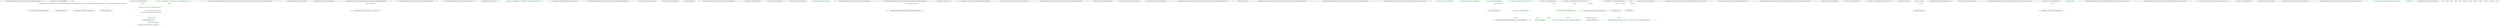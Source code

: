 digraph  {
n0 [cluster="RestSharp.IntegrationTests.MultipartFormDataTests.MultipartFormDataAsync()", label="Entry RestSharp.IntegrationTests.MultipartFormDataTests.MultipartFormDataAsync()", span="10-10"];
n1 [cluster="RestSharp.IntegrationTests.MultipartFormDataTests.MultipartFormDataAsync()", label="string baseUrl = ''http://localhost:8888/''", span="12-12"];
n2 [cluster="RestSharp.IntegrationTests.MultipartFormDataTests.MultipartFormDataAsync()", label="SimpleServer.Create(baseUrl, EchoHandler)", span="14-14"];
n3 [cluster="RestSharp.IntegrationTests.MultipartFormDataTests.MultipartFormDataAsync()", label="var client = new RestClient(baseUrl)", span="16-16"];
n10 [cluster="RestSharp.IntegrationTests.Helpers.SimpleServer.Create(string, System.Action<System.Net.HttpListenerContext>, System.Net.AuthenticationSchemes)", label="Entry RestSharp.IntegrationTests.Helpers.SimpleServer.Create(string, System.Action<System.Net.HttpListenerContext>, System.Net.AuthenticationSchemes)", span="12-12"];
d4 [cluster="RestSharp.IntegrationTests.MultipartFormDataTests.MultipartFormDataAsync()", color=green, community=0, label="var request = new RestRequest(''/'', Method.POST) { AlwaysMultipartFormData = true }", prediction=0, span="17-17"];
d6 [cluster="RestSharp.IntegrationTests.MultipartFormDataTests.MultipartFormDataAsync()", color=green, community=0, label="client.ExecuteAsync(request, (restResponse, handle) =>\r\n                {\r\n                    Console.WriteLine(restResponse.Content);\r\n                    \\nAssert.True(restResponse.Content == Expected);\r\n                })", prediction=0, span="21-25"];
n11 [cluster="RestSharp.RestClient.RestClient(string)", label="Entry RestSharp.RestClient.RestClient(string)", span="78-78"];
n7 [cluster="RestSharp.IntegrationTests.MultipartFormDataTests.MultipartFormDataAsync()", label="AddParameters(request)", span="21-21"];
n12 [cluster="RestSharp.RestRequest.RestRequest(string)", label="Entry RestSharp.RestRequest.RestRequest(string)", span="87-87"];
n13 [cluster="RestSharp.IntegrationTests.MultipartFormDataTests.AddParameters(RestSharp.RestRequest)", label="Entry RestSharp.IntegrationTests.MultipartFormDataTests.AddParameters(RestSharp.RestRequest)", span="54-54"];
n9 [cluster="RestSharp.IntegrationTests.MultipartFormDataTests.MultipartFormDataAsync()", label="Exit RestSharp.IntegrationTests.MultipartFormDataTests.MultipartFormDataAsync()", span="10-10"];
n15 [cluster="lambda expression", label="Entry lambda expression", span="23-27"];
d10 [cluster="RestSharp.RestRequest.RestRequest(string, RestSharp.Method)", label="Entry RestSharp.RestRequest.RestRequest(string, RestSharp.Method)", span="95-95"];
n35 [cluster="RestSharp.IntegrationTests.MultipartFormDataTests.AddParameters(RestSharp.RestRequest)", label="request.AddParameter(''foo'', ''bar'')", span="56-56"];
n36 [cluster="RestSharp.IntegrationTests.MultipartFormDataTests.AddParameters(RestSharp.RestRequest)", label="request.AddParameter(''a name with spaces'', ''somedata'')", span="57-57"];
d23 [cluster="RestSharp.IntegrationTests.MultipartFormDataTests.MultipartFormData()", color=green, community=0, label="var request = new RestRequest(''/'', Method.POST) { AlwaysMultipartFormData = true }", prediction=2, span="38-38"];
n38 [cluster="RestSharp.RestRequest.AddParameter(string, object)", label="Entry RestSharp.RestRequest.AddParameter(string, object)", span="368-368"];
n37 [cluster="RestSharp.IntegrationTests.MultipartFormDataTests.AddParameters(RestSharp.RestRequest)", label="Exit RestSharp.IntegrationTests.MultipartFormDataTests.AddParameters(RestSharp.RestRequest)", span="54-54"];
n16 [cluster="lambda expression", label="Console.WriteLine(restResponse.Content)", span="25-25"];
d15 [cluster="lambda expression", color=green, community=0, label="Assert.True(restResponse.Content == Expected)", prediction=3, span="24-24"];
n19 [cluster="System.Console.WriteLine(string)", label="Entry System.Console.WriteLine(string)", span="0-0"];
n18 [cluster="lambda expression", label="Exit lambda expression", span="23-27"];
n21 [cluster="RestSharp.IntegrationTests.MultipartFormDataTests.MultipartFormData()", label="Entry RestSharp.IntegrationTests.MultipartFormDataTests.MultipartFormData()", span="32-32"];
n22 [cluster="RestSharp.IntegrationTests.MultipartFormDataTests.MultipartFormData()", label="string baseUrl = ''http://localhost:8888/''", span="35-35"];
n23 [cluster="RestSharp.IntegrationTests.MultipartFormDataTests.MultipartFormData()", label="SimpleServer.Create(baseUrl, EchoHandler)", span="37-37"];
n24 [cluster="RestSharp.IntegrationTests.MultipartFormDataTests.MultipartFormData()", label="var client = new RestClient(baseUrl)", span="39-39"];
n29 [cluster="RestSharp.IntegrationTests.MultipartFormDataTests.MultipartFormData()", label="var response = client.Execute(request)", span="46-46"];
n28 [cluster="RestSharp.IntegrationTests.MultipartFormDataTests.MultipartFormData()", label="AddParameters(request)", span="44-44"];
d26 [cluster="RestSharp.IntegrationTests.MultipartFormDataTests.MultipartFormData()", color=green, community=0, label="Assert.Equal(Expected, response.Content)", prediction=4, span="46-46"];
n32 [cluster="RestSharp.IntegrationTests.MultipartFormDataTests.MultipartFormData()", label="Exit RestSharp.IntegrationTests.MultipartFormDataTests.MultipartFormData()", span="32-32"];
n39 [cluster="RestSharp.IntegrationTests.MultipartFormDataTests.EchoHandler(System.Net.HttpListenerContext)", label="Entry RestSharp.IntegrationTests.MultipartFormDataTests.EchoHandler(System.Net.HttpListenerContext)", span="72-72"];
n40 [cluster="RestSharp.IntegrationTests.MultipartFormDataTests.EchoHandler(System.Net.HttpListenerContext)", label="obj.Response.StatusCode = 200", span="74-74"];
n41 [cluster="RestSharp.IntegrationTests.MultipartFormDataTests.EchoHandler(System.Net.HttpListenerContext)", label="var streamReader = new System.IO.StreamReader(obj.Request.InputStream)", span="76-76"];
n42 [cluster="RestSharp.IntegrationTests.MultipartFormDataTests.EchoHandler(System.Net.HttpListenerContext)", label="obj.Response.OutputStream.WriteStringUtf8(streamReader.ReadToEnd())", span="78-78"];
n44 [cluster="System.IO.StreamReader.StreamReader(System.IO.Stream)", label="Entry System.IO.StreamReader.StreamReader(System.IO.Stream)", span="0-0"];
n43 [cluster="RestSharp.IntegrationTests.MultipartFormDataTests.EchoHandler(System.Net.HttpListenerContext)", label="Exit RestSharp.IntegrationTests.MultipartFormDataTests.EchoHandler(System.Net.HttpListenerContext)", span="72-72"];
n45 [cluster="System.IO.StreamReader.ReadToEnd()", label="Entry System.IO.StreamReader.ReadToEnd()", span="0-0"];
n46 [cluster="System.IO.Stream.WriteStringUtf8(string)", label="Entry System.IO.Stream.WriteStringUtf8(string)", span="7-7"];
m0_39 [cluster="System.Threading.WaitHandle.WaitOne()", file="NonProtocolExceptionHandlingTests.cs", label="Entry System.Threading.WaitHandle.WaitOne()", span="0-0"];
m0_58 [cluster="RestSharp.IntegrationTests.NonProtocolExceptionHandlingTests.TimeoutHandler(System.Net.HttpListenerContext)", file="NonProtocolExceptionHandlingTests.cs", label="Entry RestSharp.IntegrationTests.NonProtocolExceptionHandlingTests.TimeoutHandler(System.Net.HttpListenerContext)", span="104-104"];
m0_59 [cluster="RestSharp.IntegrationTests.NonProtocolExceptionHandlingTests.TimeoutHandler(System.Net.HttpListenerContext)", file="NonProtocolExceptionHandlingTests.cs", label="Thread.Sleep(101000)", span="106-106"];
m0_60 [cluster="RestSharp.IntegrationTests.NonProtocolExceptionHandlingTests.TimeoutHandler(System.Net.HttpListenerContext)", file="NonProtocolExceptionHandlingTests.cs", label="Exit RestSharp.IntegrationTests.NonProtocolExceptionHandlingTests.TimeoutHandler(System.Net.HttpListenerContext)", span="104-104"];
m0_38 [cluster="RestSharp.IRestClient.ExecuteAsync(RestSharp.IRestRequest, System.Action<RestSharp.IRestResponse>)", file="NonProtocolExceptionHandlingTests.cs", label="Entry RestSharp.IRestClient.ExecuteAsync(RestSharp.IRestRequest, System.Action<RestSharp.IRestResponse>)", span="16-16"];
m0_10 [cluster="RestSharp.IntegrationTests.NonProtocolExceptionHandlingTests.Handles_Server_Timeout_Error()", file="NonProtocolExceptionHandlingTests.cs", label="Entry RestSharp.IntegrationTests.NonProtocolExceptionHandlingTests.Handles_Server_Timeout_Error()", span="29-29"];
m0_11 [cluster="RestSharp.IntegrationTests.NonProtocolExceptionHandlingTests.Handles_Server_Timeout_Error()", color=green, community=0, file="NonProtocolExceptionHandlingTests.cs", label="string baseUrl = ''http://localhost:8888/''", prediction=5, span="31-31"];
m0_12 [cluster="RestSharp.IntegrationTests.NonProtocolExceptionHandlingTests.Handles_Server_Timeout_Error()", color=green, community=0, file="NonProtocolExceptionHandlingTests.cs", label="SimpleServer.Create(baseUrl, TimeoutHandler)", prediction=6, span="33-33"];
m0_13 [cluster="RestSharp.IntegrationTests.NonProtocolExceptionHandlingTests.Handles_Server_Timeout_Error()", color=green, community=0, file="NonProtocolExceptionHandlingTests.cs", label="var client = new RestClient(baseUrl)", prediction=7, span="35-35"];
m0_14 [cluster="RestSharp.IntegrationTests.NonProtocolExceptionHandlingTests.Handles_Server_Timeout_Error()", color=green, community=0, file="NonProtocolExceptionHandlingTests.cs", label="var request = new RestRequest(''404'') { Timeout = 500 }", prediction=8, span="36-36"];
m0_15 [cluster="RestSharp.IntegrationTests.NonProtocolExceptionHandlingTests.Handles_Server_Timeout_Error()", color=green, community=0, file="NonProtocolExceptionHandlingTests.cs", label="var response = client.Execute(request)", prediction=9, span="37-37"];
m0_16 [cluster="RestSharp.IntegrationTests.NonProtocolExceptionHandlingTests.Handles_Server_Timeout_Error()", file="NonProtocolExceptionHandlingTests.cs", label="Assert.NotNull(response.ErrorException)", span="39-39"];
m0_17 [cluster="RestSharp.IntegrationTests.NonProtocolExceptionHandlingTests.Handles_Server_Timeout_Error()", file="NonProtocolExceptionHandlingTests.cs", label="Assert.IsAssignableFrom(typeof(WebException), response.ErrorException)", span="40-40"];
m0_32 [cluster="RestSharp.IntegrationTests.NonProtocolExceptionHandlingTests.Handles_Server_Timeout_Error_Async()", color=green, community=0, file="NonProtocolExceptionHandlingTests.cs", label="Assert.NotNull(response)", prediction=9, span="69-69"];
m0_19 [cluster="RestSharp.IntegrationTests.NonProtocolExceptionHandlingTests.Handles_Server_Timeout_Error()", file="NonProtocolExceptionHandlingTests.cs", label="Exit RestSharp.IntegrationTests.NonProtocolExceptionHandlingTests.Handles_Server_Timeout_Error()", span="29-29"];
m0_37 [cluster="System.Threading.ManualResetEvent.ManualResetEvent(bool)", file="NonProtocolExceptionHandlingTests.cs", label="Entry System.Threading.ManualResetEvent.ManualResetEvent(bool)", span="0-0"];
m0_45 [cluster="RestSharp.IntegrationTests.NonProtocolExceptionHandlingTests.Handles_Server_Timeout_Error_With_Deserializer()", file="NonProtocolExceptionHandlingTests.cs", label="Entry RestSharp.IntegrationTests.NonProtocolExceptionHandlingTests.Handles_Server_Timeout_Error_With_Deserializer()", span="82-82"];
m0_46 [cluster="RestSharp.IntegrationTests.NonProtocolExceptionHandlingTests.Handles_Server_Timeout_Error_With_Deserializer()", file="NonProtocolExceptionHandlingTests.cs", label="string baseUrl = ''http://localhost:8888/''", span="84-84"];
m0_47 [cluster="RestSharp.IntegrationTests.NonProtocolExceptionHandlingTests.Handles_Server_Timeout_Error_Async()", color=green, community=0, file="NonProtocolExceptionHandlingTests.cs", label="Assert.Equal(response.ResponseStatus, ResponseStatus.TimedOut)", prediction=9, span="103-103"];
m0_48 [cluster="RestSharp.IntegrationTests.NonProtocolExceptionHandlingTests.Handles_Server_Timeout_Error_With_Deserializer()", file="NonProtocolExceptionHandlingTests.cs", label="var client = new RestClient(baseUrl)", span="88-88"];
m0_49 [cluster="RestSharp.IntegrationTests.NonProtocolExceptionHandlingTests.Handles_Server_Timeout_Error_With_Deserializer()", file="NonProtocolExceptionHandlingTests.cs", label="var request = new RestRequest(''404'') { Timeout = 500 }", span="89-89"];
m0_50 [cluster="RestSharp.IntegrationTests.NonProtocolExceptionHandlingTests.Handles_Server_Timeout_Error_With_Deserializer()", file="NonProtocolExceptionHandlingTests.cs", label="var response = client.Execute<Response>(request)", span="90-90"];
m0_51 [cluster="RestSharp.IntegrationTests.NonProtocolExceptionHandlingTests.Handles_Server_Timeout_Error_With_Deserializer()", file="NonProtocolExceptionHandlingTests.cs", label="Assert.Null(response.Data)", span="92-92"];
m0_52 [cluster="lambda expression", file="NonProtocolExceptionHandlingTests.cs", label="Entry lambda expression", span="94-98"];
m0_53 [cluster="lambda expression", color=green, community=0, file="NonProtocolExceptionHandlingTests.cs", label="response = responseCb", prediction=12, span="96-96"];
m0_66 [cluster="RestSharp.IntegrationTests.NonProtocolExceptionHandlingTests.Handles_Server_Timeout_Error_With_Deserializer()", color=green, community=0, file="NonProtocolExceptionHandlingTests.cs", label="Assert.Equal(response.ErrorException.Message, ''The request was aborted: The operation has timed out.'')", prediction=13, span="130-130"];
m0_55 [cluster="lambda expression", file="NonProtocolExceptionHandlingTests.cs", label="Exit lambda expression", span="94-98"];
m0_7 [cluster="RestSharp.RestRequest.RestRequest(string)", file="NonProtocolExceptionHandlingTests.cs", label="Entry RestSharp.RestRequest.RestRequest(string)", span="87-87"];
m0_61 [cluster="System.Threading.Thread.Sleep(int)", file="NonProtocolExceptionHandlingTests.cs", label="Entry System.Threading.Thread.Sleep(int)", span="0-0"];
m0_23 [cluster="RestSharp.IntegrationTests.NonProtocolExceptionHandlingTests.Handles_Server_Timeout_Error_Async()", file="NonProtocolExceptionHandlingTests.cs", label="Entry RestSharp.IntegrationTests.NonProtocolExceptionHandlingTests.Handles_Server_Timeout_Error_Async()", span="50-50"];
m0_24 [cluster="RestSharp.IntegrationTests.NonProtocolExceptionHandlingTests.Handles_Server_Timeout_Error_Async()", file="NonProtocolExceptionHandlingTests.cs", label="string baseUrl = ''http://localhost:8888/''", span="52-52"];
m0_25 [cluster="RestSharp.IntegrationTests.NonProtocolExceptionHandlingTests.Handles_Server_Timeout_Error_Async()", file="NonProtocolExceptionHandlingTests.cs", label="var resetEvent = new ManualResetEvent(false)", span="53-53"];
m0_27 [cluster="RestSharp.IntegrationTests.NonProtocolExceptionHandlingTests.Handles_Server_Timeout_Error_Async()", file="NonProtocolExceptionHandlingTests.cs", label="SimpleServer.Create(baseUrl, TimeoutHandler)", span="56-56"];
m0_28 [cluster="RestSharp.IntegrationTests.NonProtocolExceptionHandlingTests.Handles_Server_Timeout_Error_Async()", file="NonProtocolExceptionHandlingTests.cs", label="var client = new RestClient(baseUrl)", span="58-58"];
m0_31 [cluster="RestSharp.IntegrationTests.NonProtocolExceptionHandlingTests.Handles_Server_Timeout_Error_Async()", file="NonProtocolExceptionHandlingTests.cs", label="resetEvent.WaitOne()", span="67-67"];
m0_44 [cluster="System.Threading.EventWaitHandle.Set()", color=green, community=0, file="NonProtocolExceptionHandlingTests.cs", label="Entry System.Threading.EventWaitHandle.Set()", prediction=9, span="0-0"];
m0_29 [cluster="RestSharp.IntegrationTests.NonProtocolExceptionHandlingTests.Handles_Server_Timeout_Error_Async()", file="NonProtocolExceptionHandlingTests.cs", label="var request = new RestRequest(''404'') { Timeout = 500 }", span="59-59"];
m0_43 [cluster="lambda expression", color=green, community=0, file="NonProtocolExceptionHandlingTests.cs", label="Exit lambda expression", prediction=15, span="61-65"];
m0_36 [cluster="RestSharp.IntegrationTests.NonProtocolExceptionHandlingTests.Handles_Server_Timeout_Error_Async()", file="NonProtocolExceptionHandlingTests.cs", label="Exit RestSharp.IntegrationTests.NonProtocolExceptionHandlingTests.Handles_Server_Timeout_Error_Async()", span="50-50"];
m0_0 [cluster="RestSharp.IntegrationTests.NonProtocolExceptionHandlingTests.Handles_Non_Existent_Domain()", file="NonProtocolExceptionHandlingTests.cs", label="Entry RestSharp.IntegrationTests.NonProtocolExceptionHandlingTests.Handles_Non_Existent_Domain()", span="14-14"];
m0_1 [cluster="RestSharp.IntegrationTests.NonProtocolExceptionHandlingTests.Handles_Non_Existent_Domain()", file="NonProtocolExceptionHandlingTests.cs", label="var client = new RestClient(''http://nonexistantdomainimguessing.org'')", span="16-16"];
m0_2 [cluster="RestSharp.IntegrationTests.NonProtocolExceptionHandlingTests.Handles_Non_Existent_Domain()", file="NonProtocolExceptionHandlingTests.cs", label="var request = new RestRequest(''foo'')", span="17-17"];
m0_3 [cluster="RestSharp.IntegrationTests.NonProtocolExceptionHandlingTests.Handles_Non_Existent_Domain()", file="NonProtocolExceptionHandlingTests.cs", label="var response = client.Execute(request)", span="18-18"];
m0_4 [cluster="RestSharp.IntegrationTests.NonProtocolExceptionHandlingTests.Handles_Non_Existent_Domain()", file="NonProtocolExceptionHandlingTests.cs", label="Assert.Equal(ResponseStatus.Error, response.ResponseStatus)", span="20-20"];
m0_5 [cluster="RestSharp.IntegrationTests.NonProtocolExceptionHandlingTests.Handles_Non_Existent_Domain()", file="NonProtocolExceptionHandlingTests.cs", label="Exit RestSharp.IntegrationTests.NonProtocolExceptionHandlingTests.Handles_Non_Existent_Domain()", span="14-14"];
m0_42 [cluster="lambda expression", file="NonProtocolExceptionHandlingTests.cs", label="resetEvent.Set()", span="64-64"];
m0_40 [cluster="lambda expression", file="NonProtocolExceptionHandlingTests.cs", label="Entry lambda expression", span="61-65"];
m0_20 [cluster="lambda expression", color=green, community=0, file="NonProtocolExceptionHandlingTests.cs", label="var response = client.ExecuteTaskAsync<StupidClass>(request)", prediction=16, span="42-42"];
m0_21 [cluster="lambda expression", color=green, community=0, file="NonProtocolExceptionHandlingTests.cs", label="response.Wait()", prediction=17, span="44-44"];
m0_6 [cluster="RestSharp.RestClient.RestClient(string)", file="NonProtocolExceptionHandlingTests.cs", label="Entry RestSharp.RestClient.RestClient(string)", span="78-78"];
n14;
n20;
n33;
n34;
d29;
m0_56;
m0_9;
m0_8;
m0_22;
m0_57;
n47;
m0_62;
m0_73;
m0_74;
n3 -> d6  [color=green, key=1, label=client, style=dashed];
d4 -> d6  [color=green, key=1, label=request, style=dashed];
d6 -> n15  [color=green, key=1, label="lambda expression", style=dashed];
n13 -> n36  [color=darkseagreen4, key=1, label="RestSharp.RestRequest", style=dashed];
n15 -> d15  [color=green, key=1, label="RestSharp.IRestResponse", style=dashed];
n39 -> n42  [color=darkseagreen4, key=1, label="System.Net.HttpListenerContext", style=dashed];
m0_13 -> m0_40  [color=green, key=1, label="lambda expression", style=dashed];
m0_15 -> m0_17  [color=darkseagreen4, key=1, label=response, style=dashed];
m0_15 -> m0_32  [color=green, key=1, label=response, style=dashed];
m0_50 -> m0_52  [color=darkseagreen4, key=1, label=response, style=dashed];
m0_50 -> m0_66  [color=green, key=1, label=response, style=dashed];
m0_53 -> m0_55  [color=green, key=1, label=response, style=dashed];
m0_24 -> m0_27  [color=darkseagreen4, key=1, label=baseUrl, style=dashed];
m0_25 -> m0_31  [color=darkseagreen4, key=1, label=resetEvent, style=dashed];
m0_25 -> m0_44  [color=green, key=1, label=resetEvent, style=dashed];
m0_25 -> m0_42  [color=darkseagreen4, key=1, label=resetEvent, style=dashed];
m0_28 -> m0_44  [color=green, key=1, label=client, style=dashed];
m0_44 -> m0_32  [color=green, key=1, label=response, style=dashed];
m0_44 -> m0_47  [color=green, key=1, label=response, style=dashed];
m0_44 -> m0_52  [color=green, key=1, label="lambda expression", style=dashed];
m0_29 -> m0_44  [color=green, key=1, label=request, style=dashed];
n47 -> n2  [color=darkseagreen4, key=1, label="RestSharp.IntegrationTests.MultipartFormDataTests", style=dashed];
n47 -> n7  [color=darkseagreen4, key=1, label="RestSharp.IntegrationTests.MultipartFormDataTests", style=dashed];
n47 -> n23  [color=darkseagreen4, key=1, label="RestSharp.IntegrationTests.MultipartFormDataTests", style=dashed];
n47 -> n28  [color=darkseagreen4, key=1, label="RestSharp.IntegrationTests.MultipartFormDataTests", style=dashed];
m0_62 -> m0_42  [color=darkseagreen4, key=1, label=resetEvent, style=dashed];
}
